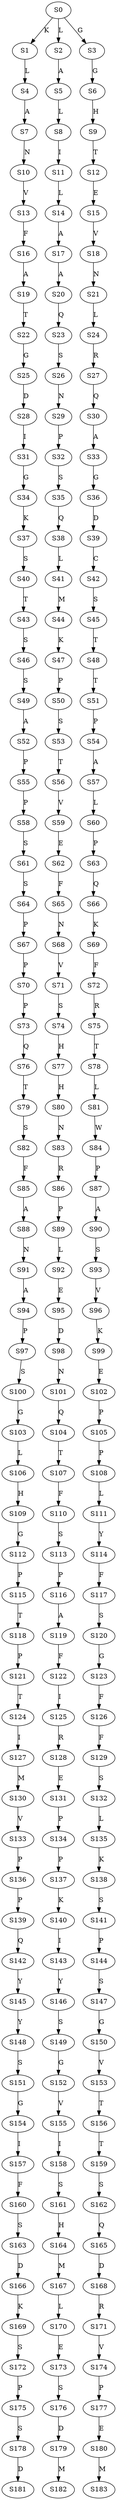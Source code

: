 strict digraph  {
	S0 -> S1 [ label = K ];
	S0 -> S2 [ label = L ];
	S0 -> S3 [ label = G ];
	S1 -> S4 [ label = L ];
	S2 -> S5 [ label = A ];
	S3 -> S6 [ label = G ];
	S4 -> S7 [ label = A ];
	S5 -> S8 [ label = L ];
	S6 -> S9 [ label = H ];
	S7 -> S10 [ label = N ];
	S8 -> S11 [ label = I ];
	S9 -> S12 [ label = T ];
	S10 -> S13 [ label = V ];
	S11 -> S14 [ label = L ];
	S12 -> S15 [ label = E ];
	S13 -> S16 [ label = F ];
	S14 -> S17 [ label = A ];
	S15 -> S18 [ label = V ];
	S16 -> S19 [ label = A ];
	S17 -> S20 [ label = A ];
	S18 -> S21 [ label = N ];
	S19 -> S22 [ label = T ];
	S20 -> S23 [ label = Q ];
	S21 -> S24 [ label = L ];
	S22 -> S25 [ label = G ];
	S23 -> S26 [ label = S ];
	S24 -> S27 [ label = R ];
	S25 -> S28 [ label = D ];
	S26 -> S29 [ label = N ];
	S27 -> S30 [ label = Q ];
	S28 -> S31 [ label = I ];
	S29 -> S32 [ label = P ];
	S30 -> S33 [ label = A ];
	S31 -> S34 [ label = G ];
	S32 -> S35 [ label = S ];
	S33 -> S36 [ label = G ];
	S34 -> S37 [ label = K ];
	S35 -> S38 [ label = Q ];
	S36 -> S39 [ label = D ];
	S37 -> S40 [ label = S ];
	S38 -> S41 [ label = L ];
	S39 -> S42 [ label = C ];
	S40 -> S43 [ label = T ];
	S41 -> S44 [ label = M ];
	S42 -> S45 [ label = S ];
	S43 -> S46 [ label = S ];
	S44 -> S47 [ label = K ];
	S45 -> S48 [ label = T ];
	S46 -> S49 [ label = S ];
	S47 -> S50 [ label = P ];
	S48 -> S51 [ label = T ];
	S49 -> S52 [ label = A ];
	S50 -> S53 [ label = S ];
	S51 -> S54 [ label = P ];
	S52 -> S55 [ label = P ];
	S53 -> S56 [ label = T ];
	S54 -> S57 [ label = A ];
	S55 -> S58 [ label = P ];
	S56 -> S59 [ label = V ];
	S57 -> S60 [ label = L ];
	S58 -> S61 [ label = S ];
	S59 -> S62 [ label = E ];
	S60 -> S63 [ label = P ];
	S61 -> S64 [ label = S ];
	S62 -> S65 [ label = F ];
	S63 -> S66 [ label = Q ];
	S64 -> S67 [ label = P ];
	S65 -> S68 [ label = N ];
	S66 -> S69 [ label = K ];
	S67 -> S70 [ label = P ];
	S68 -> S71 [ label = V ];
	S69 -> S72 [ label = F ];
	S70 -> S73 [ label = P ];
	S71 -> S74 [ label = S ];
	S72 -> S75 [ label = R ];
	S73 -> S76 [ label = Q ];
	S74 -> S77 [ label = H ];
	S75 -> S78 [ label = T ];
	S76 -> S79 [ label = T ];
	S77 -> S80 [ label = H ];
	S78 -> S81 [ label = L ];
	S79 -> S82 [ label = S ];
	S80 -> S83 [ label = N ];
	S81 -> S84 [ label = W ];
	S82 -> S85 [ label = F ];
	S83 -> S86 [ label = R ];
	S84 -> S87 [ label = P ];
	S85 -> S88 [ label = A ];
	S86 -> S89 [ label = P ];
	S87 -> S90 [ label = A ];
	S88 -> S91 [ label = N ];
	S89 -> S92 [ label = L ];
	S90 -> S93 [ label = S ];
	S91 -> S94 [ label = A ];
	S92 -> S95 [ label = E ];
	S93 -> S96 [ label = V ];
	S94 -> S97 [ label = P ];
	S95 -> S98 [ label = D ];
	S96 -> S99 [ label = K ];
	S97 -> S100 [ label = S ];
	S98 -> S101 [ label = N ];
	S99 -> S102 [ label = E ];
	S100 -> S103 [ label = G ];
	S101 -> S104 [ label = Q ];
	S102 -> S105 [ label = P ];
	S103 -> S106 [ label = L ];
	S104 -> S107 [ label = T ];
	S105 -> S108 [ label = P ];
	S106 -> S109 [ label = H ];
	S107 -> S110 [ label = F ];
	S108 -> S111 [ label = L ];
	S109 -> S112 [ label = G ];
	S110 -> S113 [ label = S ];
	S111 -> S114 [ label = Y ];
	S112 -> S115 [ label = P ];
	S113 -> S116 [ label = P ];
	S114 -> S117 [ label = F ];
	S115 -> S118 [ label = T ];
	S116 -> S119 [ label = A ];
	S117 -> S120 [ label = S ];
	S118 -> S121 [ label = P ];
	S119 -> S122 [ label = F ];
	S120 -> S123 [ label = G ];
	S121 -> S124 [ label = T ];
	S122 -> S125 [ label = I ];
	S123 -> S126 [ label = F ];
	S124 -> S127 [ label = I ];
	S125 -> S128 [ label = R ];
	S126 -> S129 [ label = F ];
	S127 -> S130 [ label = M ];
	S128 -> S131 [ label = E ];
	S129 -> S132 [ label = S ];
	S130 -> S133 [ label = V ];
	S131 -> S134 [ label = P ];
	S132 -> S135 [ label = L ];
	S133 -> S136 [ label = P ];
	S134 -> S137 [ label = P ];
	S135 -> S138 [ label = K ];
	S136 -> S139 [ label = P ];
	S137 -> S140 [ label = K ];
	S138 -> S141 [ label = S ];
	S139 -> S142 [ label = Q ];
	S140 -> S143 [ label = I ];
	S141 -> S144 [ label = P ];
	S142 -> S145 [ label = Y ];
	S143 -> S146 [ label = Y ];
	S144 -> S147 [ label = S ];
	S145 -> S148 [ label = Y ];
	S146 -> S149 [ label = S ];
	S147 -> S150 [ label = G ];
	S148 -> S151 [ label = S ];
	S149 -> S152 [ label = G ];
	S150 -> S153 [ label = V ];
	S151 -> S154 [ label = G ];
	S152 -> S155 [ label = V ];
	S153 -> S156 [ label = T ];
	S154 -> S157 [ label = I ];
	S155 -> S158 [ label = I ];
	S156 -> S159 [ label = T ];
	S157 -> S160 [ label = F ];
	S158 -> S161 [ label = S ];
	S159 -> S162 [ label = S ];
	S160 -> S163 [ label = S ];
	S161 -> S164 [ label = H ];
	S162 -> S165 [ label = Q ];
	S163 -> S166 [ label = D ];
	S164 -> S167 [ label = M ];
	S165 -> S168 [ label = D ];
	S166 -> S169 [ label = K ];
	S167 -> S170 [ label = L ];
	S168 -> S171 [ label = R ];
	S169 -> S172 [ label = S ];
	S170 -> S173 [ label = E ];
	S171 -> S174 [ label = V ];
	S172 -> S175 [ label = P ];
	S173 -> S176 [ label = S ];
	S174 -> S177 [ label = P ];
	S175 -> S178 [ label = S ];
	S176 -> S179 [ label = D ];
	S177 -> S180 [ label = E ];
	S178 -> S181 [ label = D ];
	S179 -> S182 [ label = M ];
	S180 -> S183 [ label = M ];
}
